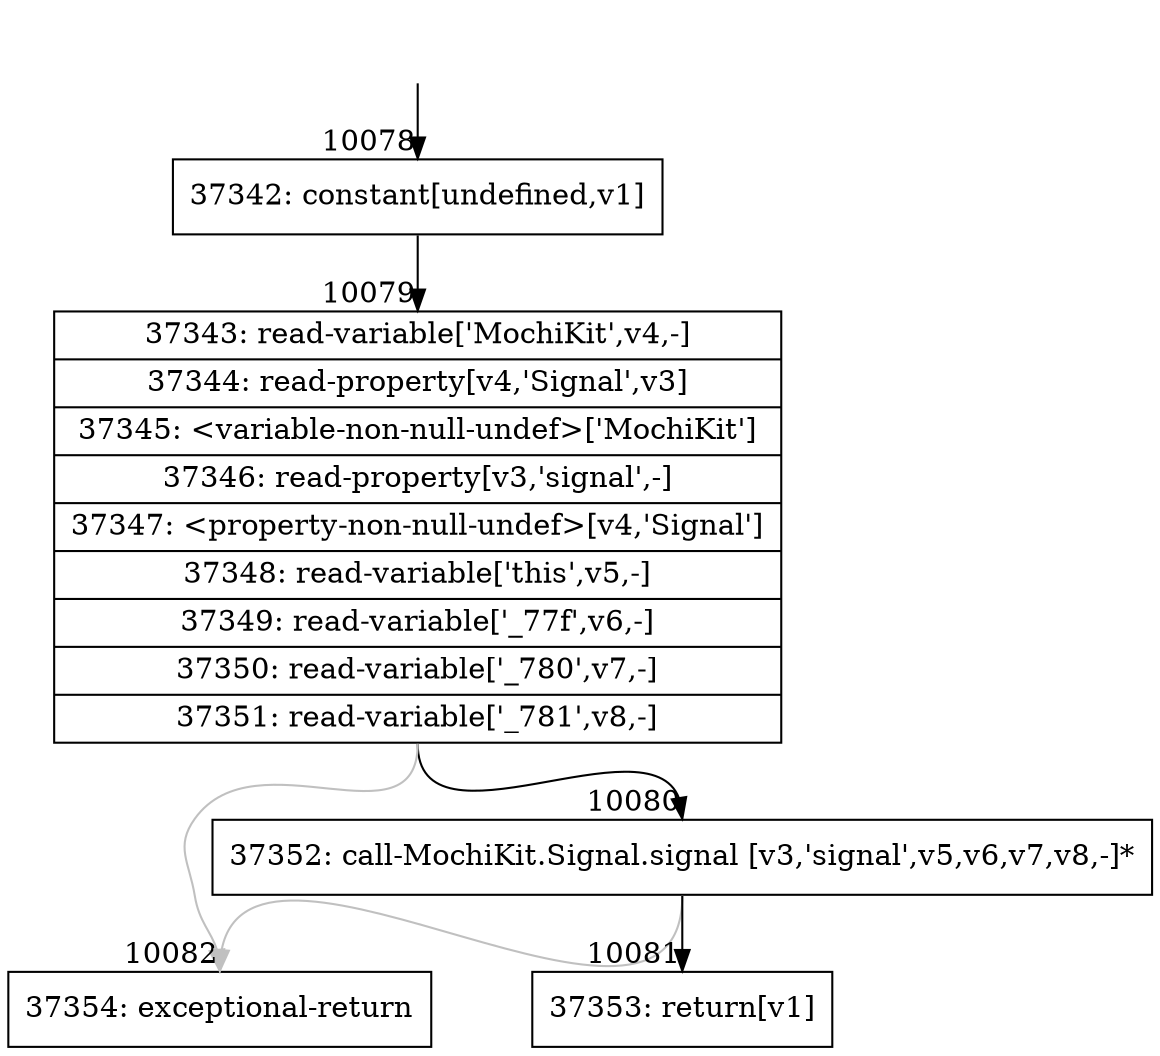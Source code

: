 digraph {
rankdir="TD"
BB_entry720[shape=none,label=""];
BB_entry720 -> BB10078 [tailport=s, headport=n, headlabel="    10078"]
BB10078 [shape=record label="{37342: constant[undefined,v1]}" ] 
BB10078 -> BB10079 [tailport=s, headport=n, headlabel="      10079"]
BB10079 [shape=record label="{37343: read-variable['MochiKit',v4,-]|37344: read-property[v4,'Signal',v3]|37345: \<variable-non-null-undef\>['MochiKit']|37346: read-property[v3,'signal',-]|37347: \<property-non-null-undef\>[v4,'Signal']|37348: read-variable['this',v5,-]|37349: read-variable['_77f',v6,-]|37350: read-variable['_780',v7,-]|37351: read-variable['_781',v8,-]}" ] 
BB10079 -> BB10080 [tailport=s, headport=n, headlabel="      10080"]
BB10079 -> BB10082 [tailport=s, headport=n, color=gray, headlabel="      10082"]
BB10080 [shape=record label="{37352: call-MochiKit.Signal.signal [v3,'signal',v5,v6,v7,v8,-]*}" ] 
BB10080 -> BB10081 [tailport=s, headport=n, headlabel="      10081"]
BB10080 -> BB10082 [tailport=s, headport=n, color=gray]
BB10081 [shape=record label="{37353: return[v1]}" ] 
BB10082 [shape=record label="{37354: exceptional-return}" ] 
//#$~ 7082
}
